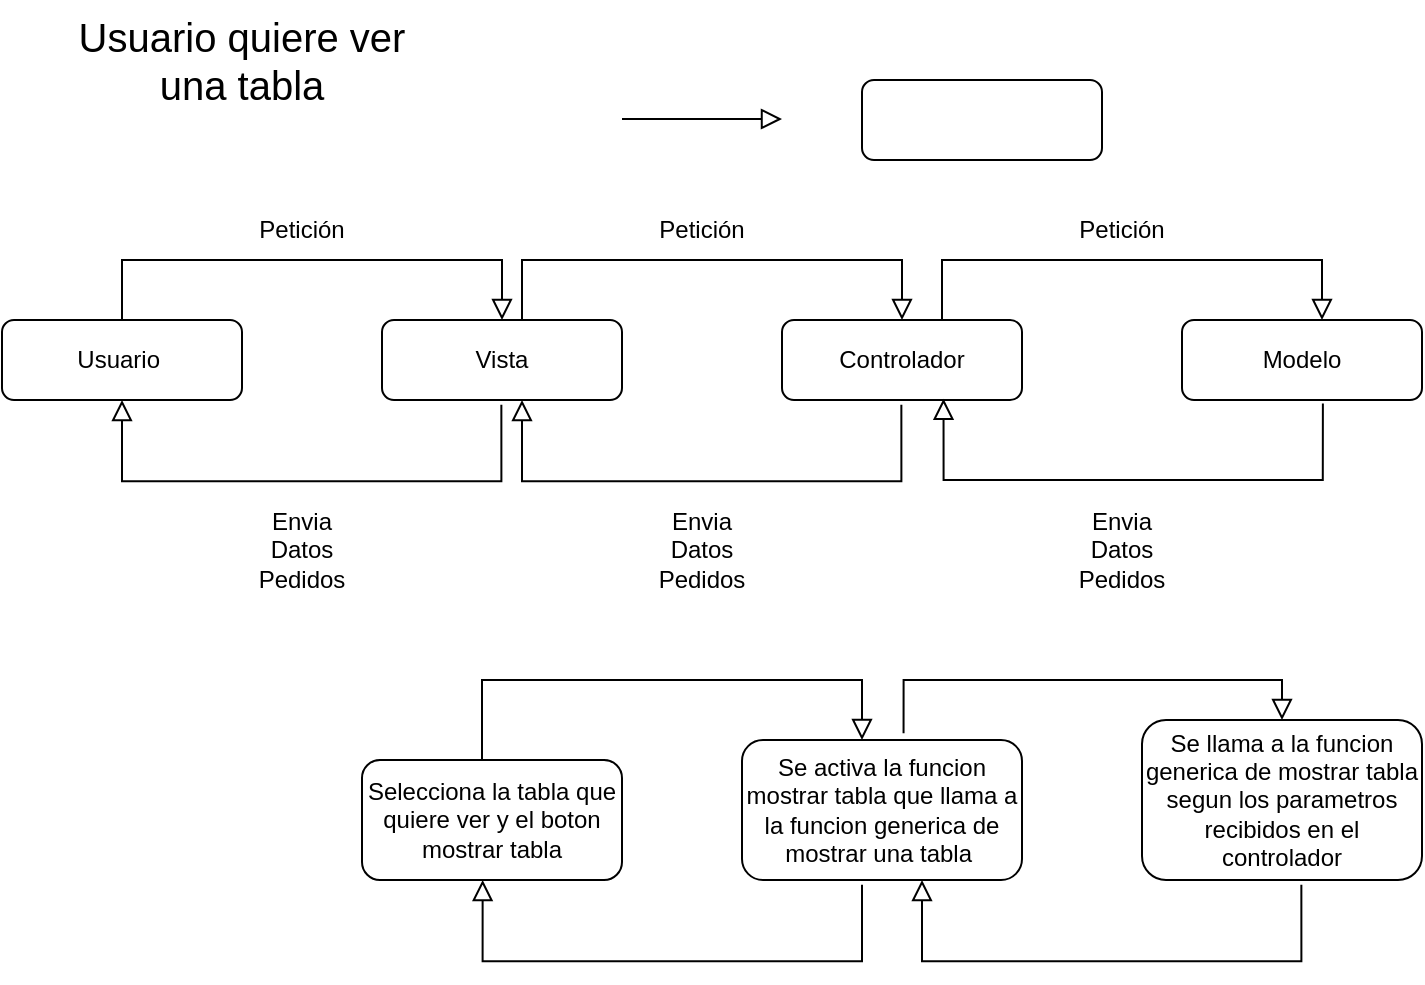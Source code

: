 <mxfile version="15.4.0" type="device"><diagram id="C5RBs43oDa-KdzZeNtuy" name="Page-1"><mxGraphModel dx="1024" dy="584" grid="1" gridSize="10" guides="1" tooltips="1" connect="1" arrows="1" fold="1" page="1" pageScale="1" pageWidth="827" pageHeight="1169" math="0" shadow="0"><root><mxCell id="WIyWlLk6GJQsqaUBKTNV-0"/><mxCell id="WIyWlLk6GJQsqaUBKTNV-1" parent="WIyWlLk6GJQsqaUBKTNV-0"/><mxCell id="WIyWlLk6GJQsqaUBKTNV-2" value="" style="rounded=0;html=1;jettySize=auto;orthogonalLoop=1;fontSize=11;endArrow=block;endFill=0;endSize=8;strokeWidth=1;shadow=0;labelBackgroundColor=none;edgeStyle=orthogonalEdgeStyle;" parent="WIyWlLk6GJQsqaUBKTNV-1" edge="1"><mxGeometry relative="1" as="geometry"><mxPoint x="360" y="99.5" as="sourcePoint"/><mxPoint x="440" y="99.5" as="targetPoint"/></mxGeometry></mxCell><mxCell id="WIyWlLk6GJQsqaUBKTNV-3" value="Usuario&amp;nbsp;" style="rounded=1;whiteSpace=wrap;html=1;fontSize=12;glass=0;strokeWidth=1;shadow=0;" parent="WIyWlLk6GJQsqaUBKTNV-1" vertex="1"><mxGeometry x="50" y="200" width="120" height="40" as="geometry"/></mxCell><mxCell id="f-UjneHDtXE8JSjxblPM-0" value="" style="rounded=1;whiteSpace=wrap;html=1;fontSize=12;glass=0;strokeWidth=1;shadow=0;" vertex="1" parent="WIyWlLk6GJQsqaUBKTNV-1"><mxGeometry x="480" y="80" width="120" height="40" as="geometry"/></mxCell><mxCell id="f-UjneHDtXE8JSjxblPM-1" value="Controlador" style="rounded=1;whiteSpace=wrap;html=1;fontSize=12;glass=0;strokeWidth=1;shadow=0;" vertex="1" parent="WIyWlLk6GJQsqaUBKTNV-1"><mxGeometry x="440" y="200" width="120" height="40" as="geometry"/></mxCell><mxCell id="f-UjneHDtXE8JSjxblPM-2" value="&lt;font style=&quot;font-size: 20px&quot;&gt;Usuario quiere ver una tabla&lt;/font&gt;" style="text;html=1;strokeColor=none;fillColor=none;align=center;verticalAlign=middle;whiteSpace=wrap;rounded=0;" vertex="1" parent="WIyWlLk6GJQsqaUBKTNV-1"><mxGeometry x="80" y="40" width="180" height="60" as="geometry"/></mxCell><mxCell id="f-UjneHDtXE8JSjxblPM-3" value="Vista" style="rounded=1;whiteSpace=wrap;html=1;fontSize=12;glass=0;strokeWidth=1;shadow=0;" vertex="1" parent="WIyWlLk6GJQsqaUBKTNV-1"><mxGeometry x="240" y="200" width="120" height="40" as="geometry"/></mxCell><mxCell id="f-UjneHDtXE8JSjxblPM-4" value="Modelo" style="rounded=1;whiteSpace=wrap;html=1;fontSize=12;glass=0;strokeWidth=1;shadow=0;" vertex="1" parent="WIyWlLk6GJQsqaUBKTNV-1"><mxGeometry x="640" y="200" width="120" height="40" as="geometry"/></mxCell><mxCell id="f-UjneHDtXE8JSjxblPM-5" value="" style="rounded=0;html=1;jettySize=auto;orthogonalLoop=1;fontSize=11;endArrow=block;endFill=0;endSize=8;strokeWidth=1;shadow=0;labelBackgroundColor=none;edgeStyle=orthogonalEdgeStyle;exitX=0.5;exitY=0;exitDx=0;exitDy=0;" edge="1" parent="WIyWlLk6GJQsqaUBKTNV-1" source="WIyWlLk6GJQsqaUBKTNV-3" target="f-UjneHDtXE8JSjxblPM-3"><mxGeometry relative="1" as="geometry"><mxPoint x="100" y="190" as="sourcePoint"/><mxPoint x="310" y="170" as="targetPoint"/><Array as="points"><mxPoint x="110" y="170"/><mxPoint x="300" y="170"/></Array></mxGeometry></mxCell><mxCell id="f-UjneHDtXE8JSjxblPM-6" value="" style="rounded=0;html=1;jettySize=auto;orthogonalLoop=1;fontSize=11;endArrow=block;endFill=0;endSize=8;strokeWidth=1;shadow=0;labelBackgroundColor=none;edgeStyle=orthogonalEdgeStyle;exitX=0.5;exitY=0;exitDx=0;exitDy=0;" edge="1" parent="WIyWlLk6GJQsqaUBKTNV-1"><mxGeometry relative="1" as="geometry"><mxPoint x="310" y="200" as="sourcePoint"/><mxPoint x="500" y="200" as="targetPoint"/><Array as="points"><mxPoint x="310" y="170"/><mxPoint x="500" y="170"/></Array></mxGeometry></mxCell><mxCell id="f-UjneHDtXE8JSjxblPM-7" value="" style="rounded=0;html=1;jettySize=auto;orthogonalLoop=1;fontSize=11;endArrow=block;endFill=0;endSize=8;strokeWidth=1;shadow=0;labelBackgroundColor=none;edgeStyle=orthogonalEdgeStyle;exitX=0.5;exitY=0;exitDx=0;exitDy=0;" edge="1" parent="WIyWlLk6GJQsqaUBKTNV-1"><mxGeometry relative="1" as="geometry"><mxPoint x="520" y="200" as="sourcePoint"/><mxPoint x="710" y="200" as="targetPoint"/><Array as="points"><mxPoint x="520" y="170"/><mxPoint x="710" y="170"/></Array></mxGeometry></mxCell><mxCell id="f-UjneHDtXE8JSjxblPM-9" value="" style="rounded=0;html=1;jettySize=auto;orthogonalLoop=1;fontSize=11;endArrow=block;endFill=0;endSize=8;strokeWidth=1;shadow=0;labelBackgroundColor=none;edgeStyle=orthogonalEdgeStyle;exitX=0.587;exitY=1.045;exitDx=0;exitDy=0;exitPerimeter=0;entryX=0.673;entryY=0.985;entryDx=0;entryDy=0;entryPerimeter=0;" edge="1" parent="WIyWlLk6GJQsqaUBKTNV-1" source="f-UjneHDtXE8JSjxblPM-4" target="f-UjneHDtXE8JSjxblPM-1"><mxGeometry relative="1" as="geometry"><mxPoint x="710" y="280" as="sourcePoint"/><mxPoint x="500" y="280" as="targetPoint"/><Array as="points"><mxPoint x="710" y="280"/><mxPoint x="521" y="280"/></Array></mxGeometry></mxCell><mxCell id="f-UjneHDtXE8JSjxblPM-10" value="" style="rounded=0;html=1;jettySize=auto;orthogonalLoop=1;fontSize=11;endArrow=block;endFill=0;endSize=8;strokeWidth=1;shadow=0;labelBackgroundColor=none;edgeStyle=orthogonalEdgeStyle;exitX=0.587;exitY=1.045;exitDx=0;exitDy=0;exitPerimeter=0;entryX=0.673;entryY=0.985;entryDx=0;entryDy=0;entryPerimeter=0;" edge="1" parent="WIyWlLk6GJQsqaUBKTNV-1"><mxGeometry relative="1" as="geometry"><mxPoint x="499.68" y="242.4" as="sourcePoint"/><mxPoint x="310" y="240.0" as="targetPoint"/><Array as="points"><mxPoint x="499.24" y="280.6"/><mxPoint x="310.24" y="280.6"/></Array></mxGeometry></mxCell><mxCell id="f-UjneHDtXE8JSjxblPM-11" value="" style="rounded=0;html=1;jettySize=auto;orthogonalLoop=1;fontSize=11;endArrow=block;endFill=0;endSize=8;strokeWidth=1;shadow=0;labelBackgroundColor=none;edgeStyle=orthogonalEdgeStyle;exitX=0.587;exitY=1.045;exitDx=0;exitDy=0;exitPerimeter=0;entryX=0.673;entryY=0.985;entryDx=0;entryDy=0;entryPerimeter=0;" edge="1" parent="WIyWlLk6GJQsqaUBKTNV-1"><mxGeometry relative="1" as="geometry"><mxPoint x="299.68" y="242.4" as="sourcePoint"/><mxPoint x="110" y="240.0" as="targetPoint"/><Array as="points"><mxPoint x="299.24" y="280.6"/><mxPoint x="110.24" y="280.6"/></Array></mxGeometry></mxCell><mxCell id="f-UjneHDtXE8JSjxblPM-12" value="Petición" style="text;html=1;strokeColor=none;fillColor=none;align=center;verticalAlign=middle;whiteSpace=wrap;rounded=0;" vertex="1" parent="WIyWlLk6GJQsqaUBKTNV-1"><mxGeometry x="170" y="140" width="60" height="30" as="geometry"/></mxCell><mxCell id="f-UjneHDtXE8JSjxblPM-13" value="Petición" style="text;html=1;strokeColor=none;fillColor=none;align=center;verticalAlign=middle;whiteSpace=wrap;rounded=0;" vertex="1" parent="WIyWlLk6GJQsqaUBKTNV-1"><mxGeometry x="370" y="140" width="60" height="30" as="geometry"/></mxCell><mxCell id="f-UjneHDtXE8JSjxblPM-14" value="Petición" style="text;html=1;strokeColor=none;fillColor=none;align=center;verticalAlign=middle;whiteSpace=wrap;rounded=0;" vertex="1" parent="WIyWlLk6GJQsqaUBKTNV-1"><mxGeometry x="580" y="140" width="60" height="30" as="geometry"/></mxCell><mxCell id="f-UjneHDtXE8JSjxblPM-15" value="Envia Datos Pedidos" style="text;html=1;strokeColor=none;fillColor=none;align=center;verticalAlign=middle;whiteSpace=wrap;rounded=0;" vertex="1" parent="WIyWlLk6GJQsqaUBKTNV-1"><mxGeometry x="170" y="300" width="60" height="30" as="geometry"/></mxCell><mxCell id="f-UjneHDtXE8JSjxblPM-16" value="Envia Datos Pedidos" style="text;html=1;strokeColor=none;fillColor=none;align=center;verticalAlign=middle;whiteSpace=wrap;rounded=0;" vertex="1" parent="WIyWlLk6GJQsqaUBKTNV-1"><mxGeometry x="370" y="300" width="60" height="30" as="geometry"/></mxCell><mxCell id="f-UjneHDtXE8JSjxblPM-17" value="Envia Datos Pedidos" style="text;html=1;strokeColor=none;fillColor=none;align=center;verticalAlign=middle;whiteSpace=wrap;rounded=0;" vertex="1" parent="WIyWlLk6GJQsqaUBKTNV-1"><mxGeometry x="580" y="300" width="60" height="30" as="geometry"/></mxCell><mxCell id="f-UjneHDtXE8JSjxblPM-18" value="Selecciona la tabla que quiere ver y el boton mostrar tabla" style="rounded=1;whiteSpace=wrap;html=1;fontSize=12;glass=0;strokeWidth=1;shadow=0;" vertex="1" parent="WIyWlLk6GJQsqaUBKTNV-1"><mxGeometry x="230" y="420" width="130" height="60" as="geometry"/></mxCell><mxCell id="f-UjneHDtXE8JSjxblPM-19" value="Se activa la funcion mostrar tabla que llama a la funcion generica de mostrar una tabla&amp;nbsp;" style="rounded=1;whiteSpace=wrap;html=1;fontSize=12;glass=0;strokeWidth=1;shadow=0;" vertex="1" parent="WIyWlLk6GJQsqaUBKTNV-1"><mxGeometry x="420" y="410" width="140" height="70" as="geometry"/></mxCell><mxCell id="f-UjneHDtXE8JSjxblPM-20" value="Se llama a la funcion generica de mostrar tabla segun los parametros recibidos en el controlador" style="rounded=1;whiteSpace=wrap;html=1;fontSize=12;glass=0;strokeWidth=1;shadow=0;" vertex="1" parent="WIyWlLk6GJQsqaUBKTNV-1"><mxGeometry x="620" y="400" width="140" height="80" as="geometry"/></mxCell><mxCell id="f-UjneHDtXE8JSjxblPM-21" value="" style="rounded=0;html=1;jettySize=auto;orthogonalLoop=1;fontSize=11;endArrow=block;endFill=0;endSize=8;strokeWidth=1;shadow=0;labelBackgroundColor=none;edgeStyle=orthogonalEdgeStyle;exitX=0.5;exitY=0;exitDx=0;exitDy=0;" edge="1" parent="WIyWlLk6GJQsqaUBKTNV-1" source="f-UjneHDtXE8JSjxblPM-18"><mxGeometry relative="1" as="geometry"><mxPoint x="290" y="410" as="sourcePoint"/><mxPoint x="480" y="410" as="targetPoint"/><Array as="points"><mxPoint x="290" y="420"/><mxPoint x="290" y="380"/><mxPoint x="480" y="380"/></Array></mxGeometry></mxCell><mxCell id="f-UjneHDtXE8JSjxblPM-22" value="" style="rounded=0;html=1;jettySize=auto;orthogonalLoop=1;fontSize=11;endArrow=block;endFill=0;endSize=8;strokeWidth=1;shadow=0;labelBackgroundColor=none;edgeStyle=orthogonalEdgeStyle;exitX=0.577;exitY=-0.049;exitDx=0;exitDy=0;exitPerimeter=0;" edge="1" parent="WIyWlLk6GJQsqaUBKTNV-1" source="f-UjneHDtXE8JSjxblPM-19"><mxGeometry relative="1" as="geometry"><mxPoint x="500" y="400" as="sourcePoint"/><mxPoint x="690" y="400" as="targetPoint"/><Array as="points"><mxPoint x="501" y="380"/><mxPoint x="690" y="380"/></Array></mxGeometry></mxCell><mxCell id="f-UjneHDtXE8JSjxblPM-23" value="" style="rounded=0;html=1;jettySize=auto;orthogonalLoop=1;fontSize=11;endArrow=block;endFill=0;endSize=8;strokeWidth=1;shadow=0;labelBackgroundColor=none;edgeStyle=orthogonalEdgeStyle;exitX=0.587;exitY=1.045;exitDx=0;exitDy=0;exitPerimeter=0;entryX=0.673;entryY=0.985;entryDx=0;entryDy=0;entryPerimeter=0;" edge="1" parent="WIyWlLk6GJQsqaUBKTNV-1"><mxGeometry relative="1" as="geometry"><mxPoint x="699.68" y="482.4" as="sourcePoint"/><mxPoint x="510" y="480" as="targetPoint"/><Array as="points"><mxPoint x="699.24" y="520.6"/><mxPoint x="510.24" y="520.6"/></Array></mxGeometry></mxCell><mxCell id="f-UjneHDtXE8JSjxblPM-24" value="" style="rounded=0;html=1;jettySize=auto;orthogonalLoop=1;fontSize=11;endArrow=block;endFill=0;endSize=8;strokeWidth=1;shadow=0;labelBackgroundColor=none;edgeStyle=orthogonalEdgeStyle;exitX=0.587;exitY=1.045;exitDx=0;exitDy=0;exitPerimeter=0;entryX=0.673;entryY=0.985;entryDx=0;entryDy=0;entryPerimeter=0;" edge="1" parent="WIyWlLk6GJQsqaUBKTNV-1"><mxGeometry relative="1" as="geometry"><mxPoint x="480.0" y="482.4" as="sourcePoint"/><mxPoint x="290.32" y="480" as="targetPoint"/><Array as="points"><mxPoint x="479.56" y="520.6"/><mxPoint x="290.56" y="520.6"/></Array></mxGeometry></mxCell></root></mxGraphModel></diagram></mxfile>